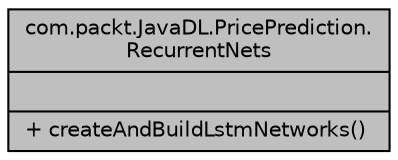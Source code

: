 digraph "com.packt.JavaDL.PricePrediction.RecurrentNets"
{
  edge [fontname="Helvetica",fontsize="10",labelfontname="Helvetica",labelfontsize="10"];
  node [fontname="Helvetica",fontsize="10",shape=record];
  Node1 [label="{com.packt.JavaDL.PricePrediction.\lRecurrentNets\n||+ createAndBuildLstmNetworks()\l}",height=0.2,width=0.4,color="black", fillcolor="grey75", style="filled", fontcolor="black"];
}
